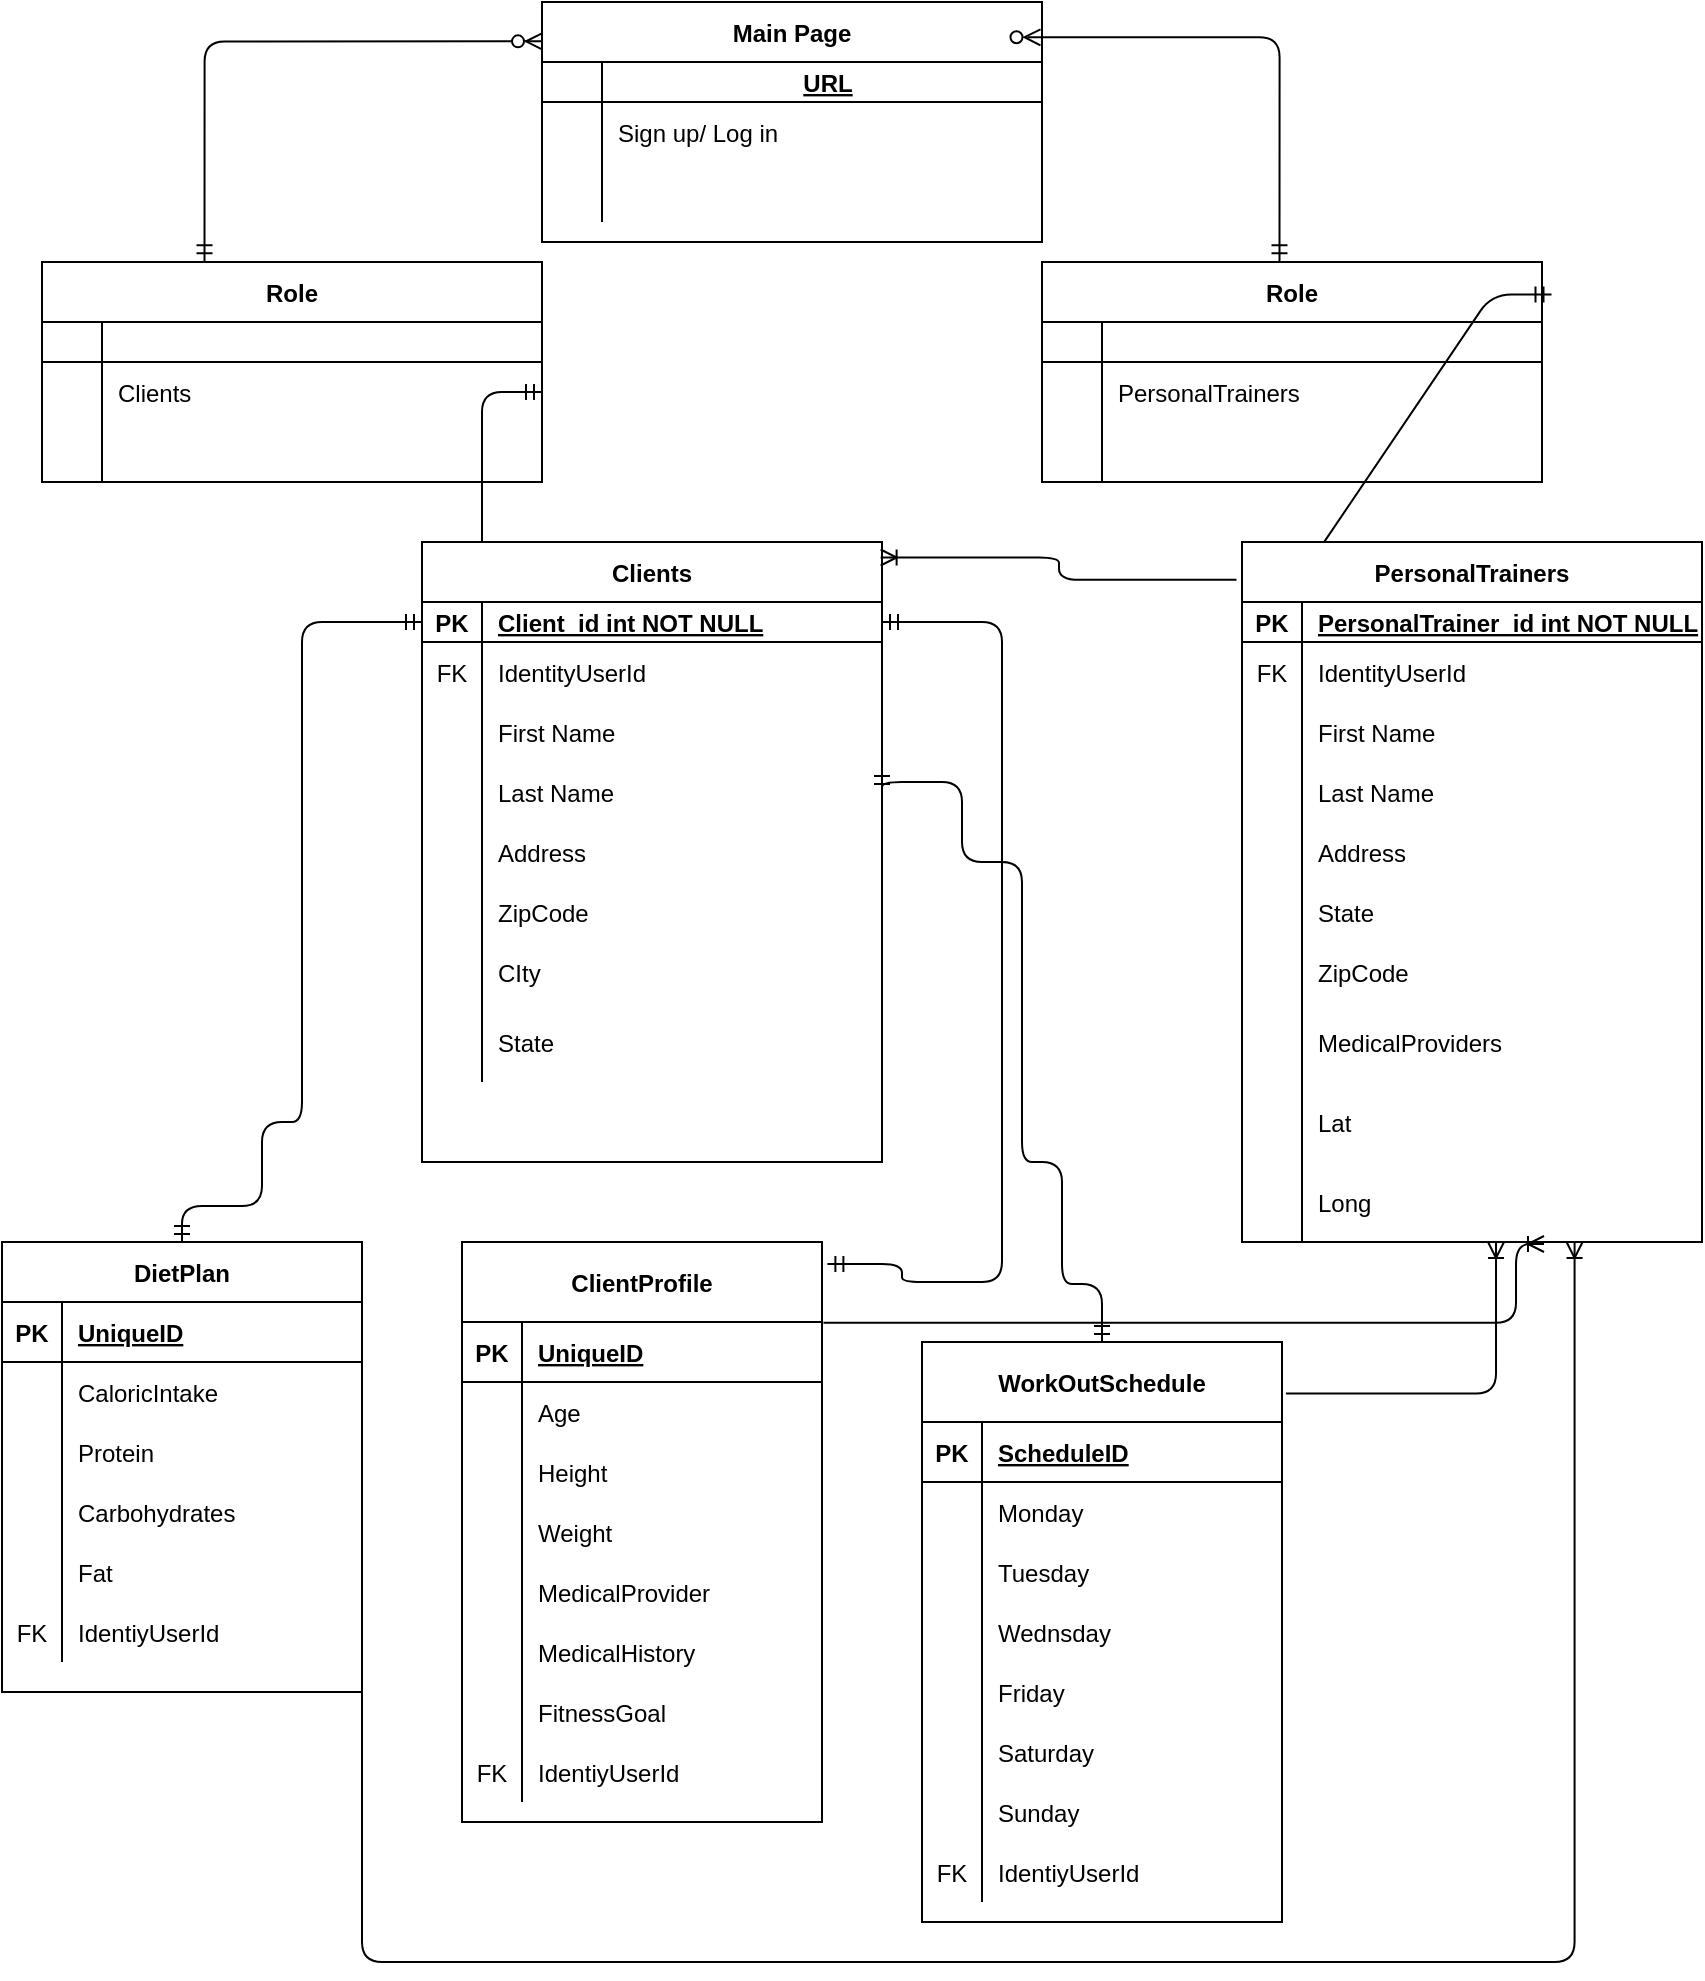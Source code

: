<mxfile version="13.7.9" type="device"><diagram id="R2lEEEUBdFMjLlhIrx00" name="Page-1"><mxGraphModel dx="768" dy="1622" grid="1" gridSize="10" guides="1" tooltips="1" connect="1" arrows="1" fold="1" page="1" pageScale="1" pageWidth="850" pageHeight="1100" math="0" shadow="0" extFonts="Permanent Marker^https://fonts.googleapis.com/css?family=Permanent+Marker"><root><mxCell id="0"/><mxCell id="1" parent="0"/><mxCell id="dUUum6lANjDdnKaQdcMv-35" value="" style="edgeStyle=orthogonalEdgeStyle;fontSize=12;html=1;endArrow=ERzeroToMany;startArrow=ERmandOne;exitX=0.325;exitY=-0.003;exitDx=0;exitDy=0;exitPerimeter=0;entryX=0;entryY=0.164;entryDx=0;entryDy=0;entryPerimeter=0;" parent="1" source="C-vyLk0tnHw3VtMMgP7b-2" target="C-vyLk0tnHw3VtMMgP7b-13" edge="1"><mxGeometry width="100" height="100" relative="1" as="geometry"><mxPoint x="160" y="-60" as="sourcePoint"/><mxPoint x="270" y="-410" as="targetPoint"/></mxGeometry></mxCell><mxCell id="dUUum6lANjDdnKaQdcMv-36" value="" style="edgeStyle=entityRelationEdgeStyle;fontSize=12;html=1;endArrow=ERzeroToMany;startArrow=ERmandOne;exitX=1;exitY=0.5;exitDx=0;exitDy=0;entryX=0;entryY=0.033;entryDx=0;entryDy=0;entryPerimeter=0;" parent="1" source="C-vyLk0tnHw3VtMMgP7b-6" target="C-vyLk0tnHw3VtMMgP7b-23" edge="1"><mxGeometry width="100" height="100" relative="1" as="geometry"><mxPoint x="325" y="190" as="sourcePoint"/><mxPoint x="425" y="90" as="targetPoint"/></mxGeometry></mxCell><mxCell id="C-vyLk0tnHw3VtMMgP7b-13" value="Main Page" style="shape=table;startSize=30;container=1;collapsible=1;childLayout=tableLayout;fixedRows=1;rowLines=0;fontStyle=1;align=center;resizeLast=1;" parent="1" vertex="1"><mxGeometry x="270" y="-640" width="250" height="120" as="geometry"/></mxCell><mxCell id="C-vyLk0tnHw3VtMMgP7b-14" value="" style="shape=partialRectangle;collapsible=0;dropTarget=0;pointerEvents=0;fillColor=none;points=[[0,0.5],[1,0.5]];portConstraint=eastwest;top=0;left=0;right=0;bottom=1;" parent="C-vyLk0tnHw3VtMMgP7b-13" vertex="1"><mxGeometry y="30" width="250" height="20" as="geometry"/></mxCell><mxCell id="C-vyLk0tnHw3VtMMgP7b-15" value="" style="shape=partialRectangle;overflow=hidden;connectable=0;fillColor=none;top=0;left=0;bottom=0;right=0;fontStyle=1;" parent="C-vyLk0tnHw3VtMMgP7b-14" vertex="1"><mxGeometry width="30" height="20" as="geometry"/></mxCell><mxCell id="C-vyLk0tnHw3VtMMgP7b-16" value="URL" style="shape=partialRectangle;overflow=hidden;connectable=0;fillColor=none;top=0;left=0;bottom=0;right=0;align=center;spacingLeft=6;fontStyle=5;" parent="C-vyLk0tnHw3VtMMgP7b-14" vertex="1"><mxGeometry x="30" width="220" height="20" as="geometry"/></mxCell><mxCell id="C-vyLk0tnHw3VtMMgP7b-17" value="" style="shape=partialRectangle;collapsible=0;dropTarget=0;pointerEvents=0;fillColor=none;points=[[0,0.5],[1,0.5]];portConstraint=eastwest;top=0;left=0;right=0;bottom=0;" parent="C-vyLk0tnHw3VtMMgP7b-13" vertex="1"><mxGeometry y="50" width="250" height="30" as="geometry"/></mxCell><mxCell id="C-vyLk0tnHw3VtMMgP7b-18" value="" style="shape=partialRectangle;overflow=hidden;connectable=0;fillColor=none;top=0;left=0;bottom=0;right=0;" parent="C-vyLk0tnHw3VtMMgP7b-17" vertex="1"><mxGeometry width="30" height="30" as="geometry"/></mxCell><mxCell id="C-vyLk0tnHw3VtMMgP7b-19" value="Sign up/ Log in" style="shape=partialRectangle;overflow=hidden;connectable=0;fillColor=none;top=0;left=0;bottom=0;right=0;align=left;spacingLeft=6;" parent="C-vyLk0tnHw3VtMMgP7b-17" vertex="1"><mxGeometry x="30" width="220" height="30" as="geometry"/></mxCell><mxCell id="C-vyLk0tnHw3VtMMgP7b-20" value="" style="shape=partialRectangle;collapsible=0;dropTarget=0;pointerEvents=0;fillColor=none;points=[[0,0.5],[1,0.5]];portConstraint=eastwest;top=0;left=0;right=0;bottom=0;" parent="C-vyLk0tnHw3VtMMgP7b-13" vertex="1"><mxGeometry y="80" width="250" height="30" as="geometry"/></mxCell><mxCell id="C-vyLk0tnHw3VtMMgP7b-21" value="" style="shape=partialRectangle;overflow=hidden;connectable=0;fillColor=none;top=0;left=0;bottom=0;right=0;" parent="C-vyLk0tnHw3VtMMgP7b-20" vertex="1"><mxGeometry width="30" height="30" as="geometry"/></mxCell><mxCell id="C-vyLk0tnHw3VtMMgP7b-22" value="" style="shape=partialRectangle;overflow=hidden;connectable=0;fillColor=none;top=0;left=0;bottom=0;right=0;align=left;spacingLeft=6;" parent="C-vyLk0tnHw3VtMMgP7b-20" vertex="1"><mxGeometry x="30" width="220" height="30" as="geometry"/></mxCell><mxCell id="PxkCsWGZESOvY6y4Vche-11" value="" style="edgeStyle=orthogonalEdgeStyle;fontSize=12;html=1;endArrow=ERzeroToMany;startArrow=ERmandOne;exitX=0.475;exitY=-0.003;exitDx=0;exitDy=0;exitPerimeter=0;entryX=0.997;entryY=0.147;entryDx=0;entryDy=0;entryPerimeter=0;" edge="1" parent="1" source="PxkCsWGZESOvY6y4Vche-1" target="C-vyLk0tnHw3VtMMgP7b-13"><mxGeometry width="100" height="100" relative="1" as="geometry"><mxPoint x="620" y="-490.01" as="sourcePoint"/><mxPoint x="778.75" y="-610.0" as="targetPoint"/></mxGeometry></mxCell><mxCell id="C-vyLk0tnHw3VtMMgP7b-2" value="Role" style="shape=table;startSize=30;container=1;collapsible=1;childLayout=tableLayout;fixedRows=1;rowLines=0;fontStyle=1;align=center;resizeLast=1;" parent="1" vertex="1"><mxGeometry x="20" y="-510" width="250" height="110" as="geometry"/></mxCell><mxCell id="C-vyLk0tnHw3VtMMgP7b-3" value="" style="shape=partialRectangle;collapsible=0;dropTarget=0;pointerEvents=0;fillColor=none;points=[[0,0.5],[1,0.5]];portConstraint=eastwest;top=0;left=0;right=0;bottom=1;" parent="C-vyLk0tnHw3VtMMgP7b-2" vertex="1"><mxGeometry y="30" width="250" height="20" as="geometry"/></mxCell><mxCell id="C-vyLk0tnHw3VtMMgP7b-4" value="" style="shape=partialRectangle;overflow=hidden;connectable=0;fillColor=none;top=0;left=0;bottom=0;right=0;fontStyle=1;" parent="C-vyLk0tnHw3VtMMgP7b-3" vertex="1"><mxGeometry width="30" height="20" as="geometry"/></mxCell><mxCell id="C-vyLk0tnHw3VtMMgP7b-5" value="" style="shape=partialRectangle;overflow=hidden;connectable=0;fillColor=none;top=0;left=0;bottom=0;right=0;align=left;spacingLeft=6;fontStyle=5;" parent="C-vyLk0tnHw3VtMMgP7b-3" vertex="1"><mxGeometry x="30" width="220" height="20" as="geometry"/></mxCell><mxCell id="C-vyLk0tnHw3VtMMgP7b-6" value="" style="shape=partialRectangle;collapsible=0;dropTarget=0;pointerEvents=0;fillColor=none;points=[[0,0.5],[1,0.5]];portConstraint=eastwest;top=0;left=0;right=0;bottom=0;" parent="C-vyLk0tnHw3VtMMgP7b-2" vertex="1"><mxGeometry y="50" width="250" height="30" as="geometry"/></mxCell><mxCell id="C-vyLk0tnHw3VtMMgP7b-7" value="" style="shape=partialRectangle;overflow=hidden;connectable=0;fillColor=none;top=0;left=0;bottom=0;right=0;" parent="C-vyLk0tnHw3VtMMgP7b-6" vertex="1"><mxGeometry width="30" height="30" as="geometry"/></mxCell><mxCell id="C-vyLk0tnHw3VtMMgP7b-8" value="Clients" style="shape=partialRectangle;overflow=hidden;connectable=0;fillColor=none;top=0;left=0;bottom=0;right=0;align=left;spacingLeft=6;" parent="C-vyLk0tnHw3VtMMgP7b-6" vertex="1"><mxGeometry x="30" width="220" height="30" as="geometry"/></mxCell><mxCell id="C-vyLk0tnHw3VtMMgP7b-9" value="" style="shape=partialRectangle;collapsible=0;dropTarget=0;pointerEvents=0;fillColor=none;points=[[0,0.5],[1,0.5]];portConstraint=eastwest;top=0;left=0;right=0;bottom=0;" parent="C-vyLk0tnHw3VtMMgP7b-2" vertex="1"><mxGeometry y="80" width="250" height="30" as="geometry"/></mxCell><mxCell id="C-vyLk0tnHw3VtMMgP7b-10" value="" style="shape=partialRectangle;overflow=hidden;connectable=0;fillColor=none;top=0;left=0;bottom=0;right=0;" parent="C-vyLk0tnHw3VtMMgP7b-9" vertex="1"><mxGeometry width="30" height="30" as="geometry"/></mxCell><mxCell id="C-vyLk0tnHw3VtMMgP7b-11" value="" style="shape=partialRectangle;overflow=hidden;connectable=0;fillColor=none;top=0;left=0;bottom=0;right=0;align=left;spacingLeft=6;" parent="C-vyLk0tnHw3VtMMgP7b-9" vertex="1"><mxGeometry x="30" width="220" height="30" as="geometry"/></mxCell><mxCell id="PxkCsWGZESOvY6y4Vche-1" value="Role" style="shape=table;startSize=30;container=1;collapsible=1;childLayout=tableLayout;fixedRows=1;rowLines=0;fontStyle=1;align=center;resizeLast=1;" vertex="1" parent="1"><mxGeometry x="520" y="-510" width="250" height="110" as="geometry"/></mxCell><mxCell id="PxkCsWGZESOvY6y4Vche-2" value="" style="shape=partialRectangle;collapsible=0;dropTarget=0;pointerEvents=0;fillColor=none;points=[[0,0.5],[1,0.5]];portConstraint=eastwest;top=0;left=0;right=0;bottom=1;" vertex="1" parent="PxkCsWGZESOvY6y4Vche-1"><mxGeometry y="30" width="250" height="20" as="geometry"/></mxCell><mxCell id="PxkCsWGZESOvY6y4Vche-3" value="" style="shape=partialRectangle;overflow=hidden;connectable=0;fillColor=none;top=0;left=0;bottom=0;right=0;fontStyle=1;" vertex="1" parent="PxkCsWGZESOvY6y4Vche-2"><mxGeometry width="30" height="20" as="geometry"/></mxCell><mxCell id="PxkCsWGZESOvY6y4Vche-4" value="" style="shape=partialRectangle;overflow=hidden;connectable=0;fillColor=none;top=0;left=0;bottom=0;right=0;align=left;spacingLeft=6;fontStyle=5;" vertex="1" parent="PxkCsWGZESOvY6y4Vche-2"><mxGeometry x="30" width="220" height="20" as="geometry"/></mxCell><mxCell id="PxkCsWGZESOvY6y4Vche-5" value="" style="shape=partialRectangle;collapsible=0;dropTarget=0;pointerEvents=0;fillColor=none;points=[[0,0.5],[1,0.5]];portConstraint=eastwest;top=0;left=0;right=0;bottom=0;" vertex="1" parent="PxkCsWGZESOvY6y4Vche-1"><mxGeometry y="50" width="250" height="30" as="geometry"/></mxCell><mxCell id="PxkCsWGZESOvY6y4Vche-6" value="" style="shape=partialRectangle;overflow=hidden;connectable=0;fillColor=none;top=0;left=0;bottom=0;right=0;" vertex="1" parent="PxkCsWGZESOvY6y4Vche-5"><mxGeometry width="30" height="30" as="geometry"/></mxCell><mxCell id="PxkCsWGZESOvY6y4Vche-7" value="PersonalTrainers" style="shape=partialRectangle;overflow=hidden;connectable=0;fillColor=none;top=0;left=0;bottom=0;right=0;align=left;spacingLeft=6;" vertex="1" parent="PxkCsWGZESOvY6y4Vche-5"><mxGeometry x="30" width="220" height="30" as="geometry"/></mxCell><mxCell id="PxkCsWGZESOvY6y4Vche-8" value="" style="shape=partialRectangle;collapsible=0;dropTarget=0;pointerEvents=0;fillColor=none;points=[[0,0.5],[1,0.5]];portConstraint=eastwest;top=0;left=0;right=0;bottom=0;" vertex="1" parent="PxkCsWGZESOvY6y4Vche-1"><mxGeometry y="80" width="250" height="30" as="geometry"/></mxCell><mxCell id="PxkCsWGZESOvY6y4Vche-9" value="" style="shape=partialRectangle;overflow=hidden;connectable=0;fillColor=none;top=0;left=0;bottom=0;right=0;" vertex="1" parent="PxkCsWGZESOvY6y4Vche-8"><mxGeometry width="30" height="30" as="geometry"/></mxCell><mxCell id="PxkCsWGZESOvY6y4Vche-10" value="" style="shape=partialRectangle;overflow=hidden;connectable=0;fillColor=none;top=0;left=0;bottom=0;right=0;align=left;spacingLeft=6;" vertex="1" parent="PxkCsWGZESOvY6y4Vche-8"><mxGeometry x="30" width="220" height="30" as="geometry"/></mxCell><mxCell id="sM22GxLN9ROU9B1vVzX4-1" value="DietPlan" style="shape=table;startSize=30;container=1;collapsible=1;childLayout=tableLayout;fixedRows=1;rowLines=0;fontStyle=1;align=center;resizeLast=1;" parent="1" vertex="1"><mxGeometry y="-20" width="180" height="225" as="geometry"/></mxCell><mxCell id="sM22GxLN9ROU9B1vVzX4-2" value="" style="shape=partialRectangle;collapsible=0;dropTarget=0;pointerEvents=0;fillColor=none;top=0;left=0;bottom=1;right=0;points=[[0,0.5],[1,0.5]];portConstraint=eastwest;" parent="sM22GxLN9ROU9B1vVzX4-1" vertex="1"><mxGeometry y="30" width="180" height="30" as="geometry"/></mxCell><mxCell id="sM22GxLN9ROU9B1vVzX4-3" value="PK" style="shape=partialRectangle;connectable=0;fillColor=none;top=0;left=0;bottom=0;right=0;fontStyle=1;overflow=hidden;" parent="sM22GxLN9ROU9B1vVzX4-2" vertex="1"><mxGeometry width="30" height="30" as="geometry"/></mxCell><mxCell id="sM22GxLN9ROU9B1vVzX4-4" value="UniqueID" style="shape=partialRectangle;connectable=0;fillColor=none;top=0;left=0;bottom=0;right=0;align=left;spacingLeft=6;fontStyle=5;overflow=hidden;" parent="sM22GxLN9ROU9B1vVzX4-2" vertex="1"><mxGeometry x="30" width="150" height="30" as="geometry"/></mxCell><mxCell id="sM22GxLN9ROU9B1vVzX4-5" value="" style="shape=partialRectangle;collapsible=0;dropTarget=0;pointerEvents=0;fillColor=none;top=0;left=0;bottom=0;right=0;points=[[0,0.5],[1,0.5]];portConstraint=eastwest;" parent="sM22GxLN9ROU9B1vVzX4-1" vertex="1"><mxGeometry y="60" width="180" height="30" as="geometry"/></mxCell><mxCell id="sM22GxLN9ROU9B1vVzX4-6" value="" style="shape=partialRectangle;connectable=0;fillColor=none;top=0;left=0;bottom=0;right=0;editable=1;overflow=hidden;" parent="sM22GxLN9ROU9B1vVzX4-5" vertex="1"><mxGeometry width="30" height="30" as="geometry"/></mxCell><mxCell id="sM22GxLN9ROU9B1vVzX4-7" value="CaloricIntake" style="shape=partialRectangle;connectable=0;fillColor=none;top=0;left=0;bottom=0;right=0;align=left;spacingLeft=6;overflow=hidden;" parent="sM22GxLN9ROU9B1vVzX4-5" vertex="1"><mxGeometry x="30" width="150" height="30" as="geometry"/></mxCell><mxCell id="sM22GxLN9ROU9B1vVzX4-8" value="" style="shape=partialRectangle;collapsible=0;dropTarget=0;pointerEvents=0;fillColor=none;top=0;left=0;bottom=0;right=0;points=[[0,0.5],[1,0.5]];portConstraint=eastwest;" parent="sM22GxLN9ROU9B1vVzX4-1" vertex="1"><mxGeometry y="90" width="180" height="30" as="geometry"/></mxCell><mxCell id="sM22GxLN9ROU9B1vVzX4-9" value="" style="shape=partialRectangle;connectable=0;fillColor=none;top=0;left=0;bottom=0;right=0;editable=1;overflow=hidden;" parent="sM22GxLN9ROU9B1vVzX4-8" vertex="1"><mxGeometry width="30" height="30" as="geometry"/></mxCell><mxCell id="sM22GxLN9ROU9B1vVzX4-10" value="Protein" style="shape=partialRectangle;connectable=0;fillColor=none;top=0;left=0;bottom=0;right=0;align=left;spacingLeft=6;overflow=hidden;" parent="sM22GxLN9ROU9B1vVzX4-8" vertex="1"><mxGeometry x="30" width="150" height="30" as="geometry"/></mxCell><mxCell id="sM22GxLN9ROU9B1vVzX4-11" value="" style="shape=partialRectangle;collapsible=0;dropTarget=0;pointerEvents=0;fillColor=none;top=0;left=0;bottom=0;right=0;points=[[0,0.5],[1,0.5]];portConstraint=eastwest;" parent="sM22GxLN9ROU9B1vVzX4-1" vertex="1"><mxGeometry y="120" width="180" height="30" as="geometry"/></mxCell><mxCell id="sM22GxLN9ROU9B1vVzX4-12" value="" style="shape=partialRectangle;connectable=0;fillColor=none;top=0;left=0;bottom=0;right=0;editable=1;overflow=hidden;" parent="sM22GxLN9ROU9B1vVzX4-11" vertex="1"><mxGeometry width="30" height="30" as="geometry"/></mxCell><mxCell id="sM22GxLN9ROU9B1vVzX4-13" value="Carbohydrates" style="shape=partialRectangle;connectable=0;fillColor=none;top=0;left=0;bottom=0;right=0;align=left;spacingLeft=6;overflow=hidden;" parent="sM22GxLN9ROU9B1vVzX4-11" vertex="1"><mxGeometry x="30" width="150" height="30" as="geometry"/></mxCell><mxCell id="sM22GxLN9ROU9B1vVzX4-14" value="" style="shape=partialRectangle;collapsible=0;dropTarget=0;pointerEvents=0;fillColor=none;top=0;left=0;bottom=0;right=0;points=[[0,0.5],[1,0.5]];portConstraint=eastwest;" parent="sM22GxLN9ROU9B1vVzX4-1" vertex="1"><mxGeometry y="150" width="180" height="30" as="geometry"/></mxCell><mxCell id="sM22GxLN9ROU9B1vVzX4-15" value="" style="shape=partialRectangle;connectable=0;fillColor=none;top=0;left=0;bottom=0;right=0;editable=1;overflow=hidden;" parent="sM22GxLN9ROU9B1vVzX4-14" vertex="1"><mxGeometry width="30" height="30" as="geometry"/></mxCell><mxCell id="sM22GxLN9ROU9B1vVzX4-16" value="Fat" style="shape=partialRectangle;connectable=0;fillColor=none;top=0;left=0;bottom=0;right=0;align=left;spacingLeft=6;overflow=hidden;" parent="sM22GxLN9ROU9B1vVzX4-14" vertex="1"><mxGeometry x="30" width="150" height="30" as="geometry"/></mxCell><mxCell id="sM22GxLN9ROU9B1vVzX4-17" value="" style="shape=partialRectangle;collapsible=0;dropTarget=0;pointerEvents=0;fillColor=none;top=0;left=0;bottom=0;right=0;points=[[0,0.5],[1,0.5]];portConstraint=eastwest;" parent="sM22GxLN9ROU9B1vVzX4-1" vertex="1"><mxGeometry y="180" width="180" height="30" as="geometry"/></mxCell><mxCell id="sM22GxLN9ROU9B1vVzX4-18" value="FK" style="shape=partialRectangle;connectable=0;fillColor=none;top=0;left=0;bottom=0;right=0;editable=1;overflow=hidden;" parent="sM22GxLN9ROU9B1vVzX4-17" vertex="1"><mxGeometry width="30" height="30" as="geometry"/></mxCell><mxCell id="sM22GxLN9ROU9B1vVzX4-19" value="IdentiyUserId" style="shape=partialRectangle;connectable=0;fillColor=none;top=0;left=0;bottom=0;right=0;align=left;spacingLeft=6;overflow=hidden;" parent="sM22GxLN9ROU9B1vVzX4-17" vertex="1"><mxGeometry x="30" width="150" height="30" as="geometry"/></mxCell><mxCell id="MK4iTB5ril6dGQUbLfYC-38" value="ClientProfile" style="shape=table;startSize=40;container=1;collapsible=1;childLayout=tableLayout;fixedRows=1;rowLines=0;fontStyle=1;align=center;resizeLast=1;" parent="1" vertex="1"><mxGeometry x="230" y="-20" width="180" height="290" as="geometry"/></mxCell><mxCell id="MK4iTB5ril6dGQUbLfYC-39" value="" style="shape=partialRectangle;collapsible=0;dropTarget=0;pointerEvents=0;fillColor=none;top=0;left=0;bottom=1;right=0;points=[[0,0.5],[1,0.5]];portConstraint=eastwest;" parent="MK4iTB5ril6dGQUbLfYC-38" vertex="1"><mxGeometry y="40" width="180" height="30" as="geometry"/></mxCell><mxCell id="MK4iTB5ril6dGQUbLfYC-40" value="PK" style="shape=partialRectangle;connectable=0;fillColor=none;top=0;left=0;bottom=0;right=0;fontStyle=1;overflow=hidden;" parent="MK4iTB5ril6dGQUbLfYC-39" vertex="1"><mxGeometry width="30" height="30" as="geometry"/></mxCell><mxCell id="MK4iTB5ril6dGQUbLfYC-41" value="UniqueID" style="shape=partialRectangle;connectable=0;fillColor=none;top=0;left=0;bottom=0;right=0;align=left;spacingLeft=6;fontStyle=5;overflow=hidden;" parent="MK4iTB5ril6dGQUbLfYC-39" vertex="1"><mxGeometry x="30" width="150" height="30" as="geometry"/></mxCell><mxCell id="MK4iTB5ril6dGQUbLfYC-45" value="" style="shape=partialRectangle;collapsible=0;dropTarget=0;pointerEvents=0;fillColor=none;top=0;left=0;bottom=0;right=0;points=[[0,0.5],[1,0.5]];portConstraint=eastwest;" parent="MK4iTB5ril6dGQUbLfYC-38" vertex="1"><mxGeometry y="70" width="180" height="30" as="geometry"/></mxCell><mxCell id="MK4iTB5ril6dGQUbLfYC-46" value="" style="shape=partialRectangle;connectable=0;fillColor=none;top=0;left=0;bottom=0;right=0;editable=1;overflow=hidden;" parent="MK4iTB5ril6dGQUbLfYC-45" vertex="1"><mxGeometry width="30" height="30" as="geometry"/></mxCell><mxCell id="MK4iTB5ril6dGQUbLfYC-47" value="Age" style="shape=partialRectangle;connectable=0;fillColor=none;top=0;left=0;bottom=0;right=0;align=left;spacingLeft=6;overflow=hidden;" parent="MK4iTB5ril6dGQUbLfYC-45" vertex="1"><mxGeometry x="30" width="150" height="30" as="geometry"/></mxCell><mxCell id="MK4iTB5ril6dGQUbLfYC-48" value="" style="shape=partialRectangle;collapsible=0;dropTarget=0;pointerEvents=0;fillColor=none;top=0;left=0;bottom=0;right=0;points=[[0,0.5],[1,0.5]];portConstraint=eastwest;" parent="MK4iTB5ril6dGQUbLfYC-38" vertex="1"><mxGeometry y="100" width="180" height="30" as="geometry"/></mxCell><mxCell id="MK4iTB5ril6dGQUbLfYC-49" value="" style="shape=partialRectangle;connectable=0;fillColor=none;top=0;left=0;bottom=0;right=0;editable=1;overflow=hidden;" parent="MK4iTB5ril6dGQUbLfYC-48" vertex="1"><mxGeometry width="30" height="30" as="geometry"/></mxCell><mxCell id="MK4iTB5ril6dGQUbLfYC-50" value="Height" style="shape=partialRectangle;connectable=0;fillColor=none;top=0;left=0;bottom=0;right=0;align=left;spacingLeft=6;overflow=hidden;" parent="MK4iTB5ril6dGQUbLfYC-48" vertex="1"><mxGeometry x="30" width="150" height="30" as="geometry"/></mxCell><mxCell id="MK4iTB5ril6dGQUbLfYC-51" value="" style="shape=partialRectangle;collapsible=0;dropTarget=0;pointerEvents=0;fillColor=none;top=0;left=0;bottom=0;right=0;points=[[0,0.5],[1,0.5]];portConstraint=eastwest;" parent="MK4iTB5ril6dGQUbLfYC-38" vertex="1"><mxGeometry y="130" width="180" height="30" as="geometry"/></mxCell><mxCell id="MK4iTB5ril6dGQUbLfYC-52" value="" style="shape=partialRectangle;connectable=0;fillColor=none;top=0;left=0;bottom=0;right=0;editable=1;overflow=hidden;" parent="MK4iTB5ril6dGQUbLfYC-51" vertex="1"><mxGeometry width="30" height="30" as="geometry"/></mxCell><mxCell id="MK4iTB5ril6dGQUbLfYC-53" value="Weight" style="shape=partialRectangle;connectable=0;fillColor=none;top=0;left=0;bottom=0;right=0;align=left;spacingLeft=6;overflow=hidden;" parent="MK4iTB5ril6dGQUbLfYC-51" vertex="1"><mxGeometry x="30" width="150" height="30" as="geometry"/></mxCell><mxCell id="MK4iTB5ril6dGQUbLfYC-54" value="" style="shape=partialRectangle;collapsible=0;dropTarget=0;pointerEvents=0;fillColor=none;top=0;left=0;bottom=0;right=0;points=[[0,0.5],[1,0.5]];portConstraint=eastwest;" parent="MK4iTB5ril6dGQUbLfYC-38" vertex="1"><mxGeometry y="160" width="180" height="30" as="geometry"/></mxCell><mxCell id="MK4iTB5ril6dGQUbLfYC-55" value="" style="shape=partialRectangle;connectable=0;fillColor=none;top=0;left=0;bottom=0;right=0;editable=1;overflow=hidden;" parent="MK4iTB5ril6dGQUbLfYC-54" vertex="1"><mxGeometry width="30" height="30" as="geometry"/></mxCell><mxCell id="MK4iTB5ril6dGQUbLfYC-56" value="MedicalProvider" style="shape=partialRectangle;connectable=0;fillColor=none;top=0;left=0;bottom=0;right=0;align=left;spacingLeft=6;overflow=hidden;" parent="MK4iTB5ril6dGQUbLfYC-54" vertex="1"><mxGeometry x="30" width="150" height="30" as="geometry"/></mxCell><mxCell id="MK4iTB5ril6dGQUbLfYC-42" value="" style="shape=partialRectangle;collapsible=0;dropTarget=0;pointerEvents=0;fillColor=none;top=0;left=0;bottom=0;right=0;points=[[0,0.5],[1,0.5]];portConstraint=eastwest;" parent="MK4iTB5ril6dGQUbLfYC-38" vertex="1"><mxGeometry y="190" width="180" height="30" as="geometry"/></mxCell><mxCell id="MK4iTB5ril6dGQUbLfYC-43" value="" style="shape=partialRectangle;connectable=0;fillColor=none;top=0;left=0;bottom=0;right=0;editable=1;overflow=hidden;" parent="MK4iTB5ril6dGQUbLfYC-42" vertex="1"><mxGeometry width="30" height="30" as="geometry"/></mxCell><mxCell id="MK4iTB5ril6dGQUbLfYC-44" value="MedicalHistory" style="shape=partialRectangle;connectable=0;fillColor=none;top=0;left=0;bottom=0;right=0;align=left;spacingLeft=6;overflow=hidden;" parent="MK4iTB5ril6dGQUbLfYC-42" vertex="1"><mxGeometry x="30" width="150" height="30" as="geometry"/></mxCell><mxCell id="PxkCsWGZESOvY6y4Vche-15" value="" style="shape=partialRectangle;collapsible=0;dropTarget=0;pointerEvents=0;fillColor=none;top=0;left=0;bottom=0;right=0;points=[[0,0.5],[1,0.5]];portConstraint=eastwest;" vertex="1" parent="MK4iTB5ril6dGQUbLfYC-38"><mxGeometry y="220" width="180" height="30" as="geometry"/></mxCell><mxCell id="PxkCsWGZESOvY6y4Vche-16" value="" style="shape=partialRectangle;connectable=0;fillColor=none;top=0;left=0;bottom=0;right=0;editable=1;overflow=hidden;" vertex="1" parent="PxkCsWGZESOvY6y4Vche-15"><mxGeometry width="30" height="30" as="geometry"/></mxCell><mxCell id="PxkCsWGZESOvY6y4Vche-17" value="FitnessGoal" style="shape=partialRectangle;connectable=0;fillColor=none;top=0;left=0;bottom=0;right=0;align=left;spacingLeft=6;overflow=hidden;" vertex="1" parent="PxkCsWGZESOvY6y4Vche-15"><mxGeometry x="30" width="150" height="30" as="geometry"/></mxCell><mxCell id="PxkCsWGZESOvY6y4Vche-18" value="" style="shape=partialRectangle;collapsible=0;dropTarget=0;pointerEvents=0;fillColor=none;top=0;left=0;bottom=0;right=0;points=[[0,0.5],[1,0.5]];portConstraint=eastwest;" vertex="1" parent="MK4iTB5ril6dGQUbLfYC-38"><mxGeometry y="250" width="180" height="30" as="geometry"/></mxCell><mxCell id="PxkCsWGZESOvY6y4Vche-19" value="FK" style="shape=partialRectangle;connectable=0;fillColor=none;top=0;left=0;bottom=0;right=0;editable=1;overflow=hidden;" vertex="1" parent="PxkCsWGZESOvY6y4Vche-18"><mxGeometry width="30" height="30" as="geometry"/></mxCell><mxCell id="PxkCsWGZESOvY6y4Vche-20" value="IdentiyUserId" style="shape=partialRectangle;connectable=0;fillColor=none;top=0;left=0;bottom=0;right=0;align=left;spacingLeft=6;overflow=hidden;" vertex="1" parent="PxkCsWGZESOvY6y4Vche-18"><mxGeometry x="30" width="150" height="30" as="geometry"/></mxCell><mxCell id="PxkCsWGZESOvY6y4Vche-81" value="" style="edgeStyle=entityRelationEdgeStyle;fontSize=12;html=1;endArrow=ERzeroToMany;startArrow=ERmandOne;exitX=1.019;exitY=0.148;exitDx=0;exitDy=0;exitPerimeter=0;entryX=0.006;entryY=0.041;entryDx=0;entryDy=0;entryPerimeter=0;" edge="1" parent="1" source="PxkCsWGZESOvY6y4Vche-1" target="PxkCsWGZESOvY6y4Vche-47"><mxGeometry width="100" height="100" relative="1" as="geometry"><mxPoint x="460" y="-470" as="sourcePoint"/><mxPoint x="400" y="-404.77" as="targetPoint"/></mxGeometry></mxCell><mxCell id="C-vyLk0tnHw3VtMMgP7b-23" value="Clients" style="shape=table;startSize=30;container=1;collapsible=1;childLayout=tableLayout;fixedRows=1;rowLines=0;fontStyle=1;align=center;resizeLast=1;" parent="1" vertex="1"><mxGeometry x="210" y="-370" width="230" height="310" as="geometry"/></mxCell><mxCell id="C-vyLk0tnHw3VtMMgP7b-24" value="" style="shape=partialRectangle;collapsible=0;dropTarget=0;pointerEvents=0;fillColor=none;points=[[0,0.5],[1,0.5]];portConstraint=eastwest;top=0;left=0;right=0;bottom=1;" parent="C-vyLk0tnHw3VtMMgP7b-23" vertex="1"><mxGeometry y="30" width="230" height="20" as="geometry"/></mxCell><mxCell id="C-vyLk0tnHw3VtMMgP7b-25" value="PK" style="shape=partialRectangle;overflow=hidden;connectable=0;fillColor=none;top=0;left=0;bottom=0;right=0;fontStyle=1;" parent="C-vyLk0tnHw3VtMMgP7b-24" vertex="1"><mxGeometry width="30" height="20" as="geometry"/></mxCell><mxCell id="C-vyLk0tnHw3VtMMgP7b-26" value="Client_id int NOT NULL " style="shape=partialRectangle;overflow=hidden;connectable=0;fillColor=none;top=0;left=0;bottom=0;right=0;align=left;spacingLeft=6;fontStyle=5;" parent="C-vyLk0tnHw3VtMMgP7b-24" vertex="1"><mxGeometry x="30" width="200" height="20" as="geometry"/></mxCell><mxCell id="PxkCsWGZESOvY6y4Vche-12" value="" style="shape=partialRectangle;collapsible=0;dropTarget=0;pointerEvents=0;fillColor=none;points=[[0,0.5],[1,0.5]];portConstraint=eastwest;top=0;left=0;right=0;bottom=0;" vertex="1" parent="C-vyLk0tnHw3VtMMgP7b-23"><mxGeometry y="50" width="230" height="30" as="geometry"/></mxCell><mxCell id="PxkCsWGZESOvY6y4Vche-13" value="FK" style="shape=partialRectangle;overflow=hidden;connectable=0;fillColor=none;top=0;left=0;bottom=0;right=0;" vertex="1" parent="PxkCsWGZESOvY6y4Vche-12"><mxGeometry width="30" height="30" as="geometry"/></mxCell><mxCell id="PxkCsWGZESOvY6y4Vche-14" value="IdentityUserId" style="shape=partialRectangle;overflow=hidden;connectable=0;fillColor=none;top=0;left=0;bottom=0;right=0;align=left;spacingLeft=6;" vertex="1" parent="PxkCsWGZESOvY6y4Vche-12"><mxGeometry x="30" width="200" height="30" as="geometry"/></mxCell><mxCell id="dUUum6lANjDdnKaQdcMv-14" value="" style="shape=partialRectangle;collapsible=0;dropTarget=0;pointerEvents=0;fillColor=none;points=[[0,0.5],[1,0.5]];portConstraint=eastwest;top=0;left=0;right=0;bottom=0;" parent="C-vyLk0tnHw3VtMMgP7b-23" vertex="1"><mxGeometry y="80" width="230" height="30" as="geometry"/></mxCell><mxCell id="dUUum6lANjDdnKaQdcMv-15" value="" style="shape=partialRectangle;overflow=hidden;connectable=0;fillColor=none;top=0;left=0;bottom=0;right=0;" parent="dUUum6lANjDdnKaQdcMv-14" vertex="1"><mxGeometry width="30" height="30" as="geometry"/></mxCell><mxCell id="dUUum6lANjDdnKaQdcMv-16" value="First Name" style="shape=partialRectangle;overflow=hidden;connectable=0;fillColor=none;top=0;left=0;bottom=0;right=0;align=left;spacingLeft=6;" parent="dUUum6lANjDdnKaQdcMv-14" vertex="1"><mxGeometry x="30" width="200" height="30" as="geometry"/></mxCell><mxCell id="dUUum6lANjDdnKaQdcMv-17" value="" style="shape=partialRectangle;collapsible=0;dropTarget=0;pointerEvents=0;fillColor=none;points=[[0,0.5],[1,0.5]];portConstraint=eastwest;top=0;left=0;right=0;bottom=0;" parent="C-vyLk0tnHw3VtMMgP7b-23" vertex="1"><mxGeometry y="110" width="230" height="30" as="geometry"/></mxCell><mxCell id="dUUum6lANjDdnKaQdcMv-18" value="" style="shape=partialRectangle;overflow=hidden;connectable=0;fillColor=none;top=0;left=0;bottom=0;right=0;" parent="dUUum6lANjDdnKaQdcMv-17" vertex="1"><mxGeometry width="30" height="30" as="geometry"/></mxCell><mxCell id="dUUum6lANjDdnKaQdcMv-19" value="Last Name" style="shape=partialRectangle;overflow=hidden;connectable=0;fillColor=none;top=0;left=0;bottom=0;right=0;align=left;spacingLeft=6;" parent="dUUum6lANjDdnKaQdcMv-17" vertex="1"><mxGeometry x="30" width="200" height="30" as="geometry"/></mxCell><mxCell id="dUUum6lANjDdnKaQdcMv-20" value="" style="shape=partialRectangle;collapsible=0;dropTarget=0;pointerEvents=0;fillColor=none;points=[[0,0.5],[1,0.5]];portConstraint=eastwest;top=0;left=0;right=0;bottom=0;" parent="C-vyLk0tnHw3VtMMgP7b-23" vertex="1"><mxGeometry y="140" width="230" height="30" as="geometry"/></mxCell><mxCell id="dUUum6lANjDdnKaQdcMv-21" value="" style="shape=partialRectangle;overflow=hidden;connectable=0;fillColor=none;top=0;left=0;bottom=0;right=0;" parent="dUUum6lANjDdnKaQdcMv-20" vertex="1"><mxGeometry width="30" height="30" as="geometry"/></mxCell><mxCell id="dUUum6lANjDdnKaQdcMv-22" value="Address" style="shape=partialRectangle;overflow=hidden;connectable=0;fillColor=none;top=0;left=0;bottom=0;right=0;align=left;spacingLeft=6;" parent="dUUum6lANjDdnKaQdcMv-20" vertex="1"><mxGeometry x="30" width="200" height="30" as="geometry"/></mxCell><mxCell id="dUUum6lANjDdnKaQdcMv-23" value="" style="shape=partialRectangle;collapsible=0;dropTarget=0;pointerEvents=0;fillColor=none;points=[[0,0.5],[1,0.5]];portConstraint=eastwest;top=0;left=0;right=0;bottom=0;" parent="C-vyLk0tnHw3VtMMgP7b-23" vertex="1"><mxGeometry y="170" width="230" height="30" as="geometry"/></mxCell><mxCell id="dUUum6lANjDdnKaQdcMv-24" value="" style="shape=partialRectangle;overflow=hidden;connectable=0;fillColor=none;top=0;left=0;bottom=0;right=0;" parent="dUUum6lANjDdnKaQdcMv-23" vertex="1"><mxGeometry width="30" height="30" as="geometry"/></mxCell><mxCell id="dUUum6lANjDdnKaQdcMv-25" value="ZipCode" style="shape=partialRectangle;overflow=hidden;connectable=0;fillColor=none;top=0;left=0;bottom=0;right=0;align=left;spacingLeft=6;" parent="dUUum6lANjDdnKaQdcMv-23" vertex="1"><mxGeometry x="30" width="200" height="30" as="geometry"/></mxCell><mxCell id="dUUum6lANjDdnKaQdcMv-26" value="" style="shape=partialRectangle;collapsible=0;dropTarget=0;pointerEvents=0;fillColor=none;points=[[0,0.5],[1,0.5]];portConstraint=eastwest;top=0;left=0;right=0;bottom=0;" parent="C-vyLk0tnHw3VtMMgP7b-23" vertex="1"><mxGeometry y="200" width="230" height="30" as="geometry"/></mxCell><mxCell id="dUUum6lANjDdnKaQdcMv-27" value="" style="shape=partialRectangle;overflow=hidden;connectable=0;fillColor=none;top=0;left=0;bottom=0;right=0;" parent="dUUum6lANjDdnKaQdcMv-26" vertex="1"><mxGeometry width="30" height="30" as="geometry"/></mxCell><mxCell id="dUUum6lANjDdnKaQdcMv-28" value="CIty" style="shape=partialRectangle;overflow=hidden;connectable=0;fillColor=none;top=0;left=0;bottom=0;right=0;align=left;spacingLeft=6;" parent="dUUum6lANjDdnKaQdcMv-26" vertex="1"><mxGeometry x="30" width="200" height="30" as="geometry"/></mxCell><mxCell id="dUUum6lANjDdnKaQdcMv-29" value="" style="shape=partialRectangle;collapsible=0;dropTarget=0;pointerEvents=0;fillColor=none;points=[[0,0.5],[1,0.5]];portConstraint=eastwest;top=0;left=0;right=0;bottom=0;" parent="C-vyLk0tnHw3VtMMgP7b-23" vertex="1"><mxGeometry y="230" width="230" height="40" as="geometry"/></mxCell><mxCell id="dUUum6lANjDdnKaQdcMv-30" value="" style="shape=partialRectangle;overflow=hidden;connectable=0;fillColor=none;top=0;left=0;bottom=0;right=0;" parent="dUUum6lANjDdnKaQdcMv-29" vertex="1"><mxGeometry width="30" height="40" as="geometry"/></mxCell><mxCell id="dUUum6lANjDdnKaQdcMv-31" value="State" style="shape=partialRectangle;overflow=hidden;connectable=0;fillColor=none;top=0;left=0;bottom=0;right=0;align=left;spacingLeft=6;" parent="dUUum6lANjDdnKaQdcMv-29" vertex="1"><mxGeometry x="30" width="200" height="40" as="geometry"/></mxCell><mxCell id="PxkCsWGZESOvY6y4Vche-82" value="" style="edgeStyle=orthogonalEdgeStyle;fontSize=12;html=1;endArrow=ERmandOne;startArrow=ERmandOne;entryX=1;entryY=0.5;entryDx=0;entryDy=0;exitX=1.015;exitY=0.038;exitDx=0;exitDy=0;exitPerimeter=0;" edge="1" parent="1" source="MK4iTB5ril6dGQUbLfYC-38" target="C-vyLk0tnHw3VtMMgP7b-24"><mxGeometry width="100" height="100" relative="1" as="geometry"><mxPoint x="460" y="-20" as="sourcePoint"/><mxPoint x="490" y="-350" as="targetPoint"/><Array as="points"><mxPoint x="450" y="-9"/><mxPoint x="450"/><mxPoint x="500"/><mxPoint x="500" y="-330"/></Array></mxGeometry></mxCell><mxCell id="PxkCsWGZESOvY6y4Vche-83" value="" style="edgeStyle=orthogonalEdgeStyle;fontSize=12;html=1;endArrow=ERmandOne;startArrow=ERmandOne;entryX=0;entryY=0.5;entryDx=0;entryDy=0;exitX=0.5;exitY=0;exitDx=0;exitDy=0;" edge="1" parent="1" source="sM22GxLN9ROU9B1vVzX4-1" target="C-vyLk0tnHw3VtMMgP7b-24"><mxGeometry width="100" height="100" relative="1" as="geometry"><mxPoint x="10.0" y="-37.89" as="sourcePoint"/><mxPoint x="37.3" y="-380.0" as="targetPoint"/><Array as="points"><mxPoint x="90" y="-38"/><mxPoint x="130" y="-38"/><mxPoint x="130" y="-80"/><mxPoint x="150" y="-80"/><mxPoint x="150" y="-330"/></Array></mxGeometry></mxCell><mxCell id="PxkCsWGZESOvY6y4Vche-22" value="WorkOutSchedule" style="shape=table;startSize=40;container=1;collapsible=1;childLayout=tableLayout;fixedRows=1;rowLines=0;fontStyle=1;align=center;resizeLast=1;" vertex="1" parent="1"><mxGeometry x="460" y="30" width="180" height="290" as="geometry"/></mxCell><mxCell id="PxkCsWGZESOvY6y4Vche-23" value="" style="shape=partialRectangle;collapsible=0;dropTarget=0;pointerEvents=0;fillColor=none;top=0;left=0;bottom=1;right=0;points=[[0,0.5],[1,0.5]];portConstraint=eastwest;" vertex="1" parent="PxkCsWGZESOvY6y4Vche-22"><mxGeometry y="40" width="180" height="30" as="geometry"/></mxCell><mxCell id="PxkCsWGZESOvY6y4Vche-24" value="PK" style="shape=partialRectangle;connectable=0;fillColor=none;top=0;left=0;bottom=0;right=0;fontStyle=1;overflow=hidden;" vertex="1" parent="PxkCsWGZESOvY6y4Vche-23"><mxGeometry width="30" height="30" as="geometry"/></mxCell><mxCell id="PxkCsWGZESOvY6y4Vche-25" value="ScheduleID" style="shape=partialRectangle;connectable=0;fillColor=none;top=0;left=0;bottom=0;right=0;align=left;spacingLeft=6;fontStyle=5;overflow=hidden;" vertex="1" parent="PxkCsWGZESOvY6y4Vche-23"><mxGeometry x="30" width="150" height="30" as="geometry"/></mxCell><mxCell id="PxkCsWGZESOvY6y4Vche-26" value="" style="shape=partialRectangle;collapsible=0;dropTarget=0;pointerEvents=0;fillColor=none;top=0;left=0;bottom=0;right=0;points=[[0,0.5],[1,0.5]];portConstraint=eastwest;" vertex="1" parent="PxkCsWGZESOvY6y4Vche-22"><mxGeometry y="70" width="180" height="30" as="geometry"/></mxCell><mxCell id="PxkCsWGZESOvY6y4Vche-27" value="" style="shape=partialRectangle;connectable=0;fillColor=none;top=0;left=0;bottom=0;right=0;editable=1;overflow=hidden;" vertex="1" parent="PxkCsWGZESOvY6y4Vche-26"><mxGeometry width="30" height="30" as="geometry"/></mxCell><mxCell id="PxkCsWGZESOvY6y4Vche-28" value="Monday" style="shape=partialRectangle;connectable=0;fillColor=none;top=0;left=0;bottom=0;right=0;align=left;spacingLeft=6;overflow=hidden;" vertex="1" parent="PxkCsWGZESOvY6y4Vche-26"><mxGeometry x="30" width="150" height="30" as="geometry"/></mxCell><mxCell id="PxkCsWGZESOvY6y4Vche-29" value="" style="shape=partialRectangle;collapsible=0;dropTarget=0;pointerEvents=0;fillColor=none;top=0;left=0;bottom=0;right=0;points=[[0,0.5],[1,0.5]];portConstraint=eastwest;" vertex="1" parent="PxkCsWGZESOvY6y4Vche-22"><mxGeometry y="100" width="180" height="30" as="geometry"/></mxCell><mxCell id="PxkCsWGZESOvY6y4Vche-30" value="" style="shape=partialRectangle;connectable=0;fillColor=none;top=0;left=0;bottom=0;right=0;editable=1;overflow=hidden;" vertex="1" parent="PxkCsWGZESOvY6y4Vche-29"><mxGeometry width="30" height="30" as="geometry"/></mxCell><mxCell id="PxkCsWGZESOvY6y4Vche-31" value="Tuesday" style="shape=partialRectangle;connectable=0;fillColor=none;top=0;left=0;bottom=0;right=0;align=left;spacingLeft=6;overflow=hidden;" vertex="1" parent="PxkCsWGZESOvY6y4Vche-29"><mxGeometry x="30" width="150" height="30" as="geometry"/></mxCell><mxCell id="PxkCsWGZESOvY6y4Vche-32" value="" style="shape=partialRectangle;collapsible=0;dropTarget=0;pointerEvents=0;fillColor=none;top=0;left=0;bottom=0;right=0;points=[[0,0.5],[1,0.5]];portConstraint=eastwest;" vertex="1" parent="PxkCsWGZESOvY6y4Vche-22"><mxGeometry y="130" width="180" height="30" as="geometry"/></mxCell><mxCell id="PxkCsWGZESOvY6y4Vche-33" value="" style="shape=partialRectangle;connectable=0;fillColor=none;top=0;left=0;bottom=0;right=0;editable=1;overflow=hidden;" vertex="1" parent="PxkCsWGZESOvY6y4Vche-32"><mxGeometry width="30" height="30" as="geometry"/></mxCell><mxCell id="PxkCsWGZESOvY6y4Vche-34" value="Wednsday" style="shape=partialRectangle;connectable=0;fillColor=none;top=0;left=0;bottom=0;right=0;align=left;spacingLeft=6;overflow=hidden;" vertex="1" parent="PxkCsWGZESOvY6y4Vche-32"><mxGeometry x="30" width="150" height="30" as="geometry"/></mxCell><mxCell id="PxkCsWGZESOvY6y4Vche-35" value="" style="shape=partialRectangle;collapsible=0;dropTarget=0;pointerEvents=0;fillColor=none;top=0;left=0;bottom=0;right=0;points=[[0,0.5],[1,0.5]];portConstraint=eastwest;" vertex="1" parent="PxkCsWGZESOvY6y4Vche-22"><mxGeometry y="160" width="180" height="30" as="geometry"/></mxCell><mxCell id="PxkCsWGZESOvY6y4Vche-36" value="" style="shape=partialRectangle;connectable=0;fillColor=none;top=0;left=0;bottom=0;right=0;editable=1;overflow=hidden;" vertex="1" parent="PxkCsWGZESOvY6y4Vche-35"><mxGeometry width="30" height="30" as="geometry"/></mxCell><mxCell id="PxkCsWGZESOvY6y4Vche-37" value="Friday" style="shape=partialRectangle;connectable=0;fillColor=none;top=0;left=0;bottom=0;right=0;align=left;spacingLeft=6;overflow=hidden;" vertex="1" parent="PxkCsWGZESOvY6y4Vche-35"><mxGeometry x="30" width="150" height="30" as="geometry"/></mxCell><mxCell id="PxkCsWGZESOvY6y4Vche-38" value="" style="shape=partialRectangle;collapsible=0;dropTarget=0;pointerEvents=0;fillColor=none;top=0;left=0;bottom=0;right=0;points=[[0,0.5],[1,0.5]];portConstraint=eastwest;" vertex="1" parent="PxkCsWGZESOvY6y4Vche-22"><mxGeometry y="190" width="180" height="30" as="geometry"/></mxCell><mxCell id="PxkCsWGZESOvY6y4Vche-39" value="" style="shape=partialRectangle;connectable=0;fillColor=none;top=0;left=0;bottom=0;right=0;editable=1;overflow=hidden;" vertex="1" parent="PxkCsWGZESOvY6y4Vche-38"><mxGeometry width="30" height="30" as="geometry"/></mxCell><mxCell id="PxkCsWGZESOvY6y4Vche-40" value="Saturday" style="shape=partialRectangle;connectable=0;fillColor=none;top=0;left=0;bottom=0;right=0;align=left;spacingLeft=6;overflow=hidden;" vertex="1" parent="PxkCsWGZESOvY6y4Vche-38"><mxGeometry x="30" width="150" height="30" as="geometry"/></mxCell><mxCell id="PxkCsWGZESOvY6y4Vche-41" value="" style="shape=partialRectangle;collapsible=0;dropTarget=0;pointerEvents=0;fillColor=none;top=0;left=0;bottom=0;right=0;points=[[0,0.5],[1,0.5]];portConstraint=eastwest;" vertex="1" parent="PxkCsWGZESOvY6y4Vche-22"><mxGeometry y="220" width="180" height="30" as="geometry"/></mxCell><mxCell id="PxkCsWGZESOvY6y4Vche-42" value="" style="shape=partialRectangle;connectable=0;fillColor=none;top=0;left=0;bottom=0;right=0;editable=1;overflow=hidden;" vertex="1" parent="PxkCsWGZESOvY6y4Vche-41"><mxGeometry width="30" height="30" as="geometry"/></mxCell><mxCell id="PxkCsWGZESOvY6y4Vche-43" value="Sunday" style="shape=partialRectangle;connectable=0;fillColor=none;top=0;left=0;bottom=0;right=0;align=left;spacingLeft=6;overflow=hidden;" vertex="1" parent="PxkCsWGZESOvY6y4Vche-41"><mxGeometry x="30" width="150" height="30" as="geometry"/></mxCell><mxCell id="PxkCsWGZESOvY6y4Vche-44" value="" style="shape=partialRectangle;collapsible=0;dropTarget=0;pointerEvents=0;fillColor=none;top=0;left=0;bottom=0;right=0;points=[[0,0.5],[1,0.5]];portConstraint=eastwest;" vertex="1" parent="PxkCsWGZESOvY6y4Vche-22"><mxGeometry y="250" width="180" height="30" as="geometry"/></mxCell><mxCell id="PxkCsWGZESOvY6y4Vche-45" value="FK" style="shape=partialRectangle;connectable=0;fillColor=none;top=0;left=0;bottom=0;right=0;editable=1;overflow=hidden;" vertex="1" parent="PxkCsWGZESOvY6y4Vche-44"><mxGeometry width="30" height="30" as="geometry"/></mxCell><mxCell id="PxkCsWGZESOvY6y4Vche-46" value="IdentiyUserId" style="shape=partialRectangle;connectable=0;fillColor=none;top=0;left=0;bottom=0;right=0;align=left;spacingLeft=6;overflow=hidden;" vertex="1" parent="PxkCsWGZESOvY6y4Vche-44"><mxGeometry x="30" width="150" height="30" as="geometry"/></mxCell><mxCell id="PxkCsWGZESOvY6y4Vche-84" value="" style="edgeStyle=orthogonalEdgeStyle;fontSize=12;html=1;endArrow=ERmandOne;startArrow=ERmandOne;exitX=0.5;exitY=0;exitDx=0;exitDy=0;entryX=1;entryY=0.5;entryDx=0;entryDy=0;" edge="1" parent="1" source="PxkCsWGZESOvY6y4Vche-22" target="dUUum6lANjDdnKaQdcMv-17"><mxGeometry width="100" height="100" relative="1" as="geometry"><mxPoint x="422.7" y="1.02" as="sourcePoint"/><mxPoint x="460" y="-270" as="targetPoint"/><Array as="points"><mxPoint x="550" y="1"/><mxPoint x="530" y="1"/><mxPoint x="530" y="-60"/><mxPoint x="510" y="-60"/><mxPoint x="510" y="-210"/><mxPoint x="480" y="-210"/><mxPoint x="480" y="-250"/><mxPoint x="440" y="-250"/></Array></mxGeometry></mxCell><mxCell id="PxkCsWGZESOvY6y4Vche-47" value="PersonalTrainers" style="shape=table;startSize=30;container=1;collapsible=1;childLayout=tableLayout;fixedRows=1;rowLines=0;fontStyle=1;align=center;resizeLast=1;" vertex="1" parent="1"><mxGeometry x="620" y="-370" width="230" height="350" as="geometry"/></mxCell><mxCell id="PxkCsWGZESOvY6y4Vche-48" value="" style="shape=partialRectangle;collapsible=0;dropTarget=0;pointerEvents=0;fillColor=none;points=[[0,0.5],[1,0.5]];portConstraint=eastwest;top=0;left=0;right=0;bottom=1;" vertex="1" parent="PxkCsWGZESOvY6y4Vche-47"><mxGeometry y="30" width="230" height="20" as="geometry"/></mxCell><mxCell id="PxkCsWGZESOvY6y4Vche-49" value="PK" style="shape=partialRectangle;overflow=hidden;connectable=0;fillColor=none;top=0;left=0;bottom=0;right=0;fontStyle=1;" vertex="1" parent="PxkCsWGZESOvY6y4Vche-48"><mxGeometry width="30" height="20" as="geometry"/></mxCell><mxCell id="PxkCsWGZESOvY6y4Vche-50" value="PersonalTrainer_id int NOT NULL " style="shape=partialRectangle;overflow=hidden;connectable=0;fillColor=none;top=0;left=0;bottom=0;right=0;align=left;spacingLeft=6;fontStyle=5;" vertex="1" parent="PxkCsWGZESOvY6y4Vche-48"><mxGeometry x="30" width="200" height="20" as="geometry"/></mxCell><mxCell id="PxkCsWGZESOvY6y4Vche-51" value="" style="shape=partialRectangle;collapsible=0;dropTarget=0;pointerEvents=0;fillColor=none;points=[[0,0.5],[1,0.5]];portConstraint=eastwest;top=0;left=0;right=0;bottom=0;" vertex="1" parent="PxkCsWGZESOvY6y4Vche-47"><mxGeometry y="50" width="230" height="30" as="geometry"/></mxCell><mxCell id="PxkCsWGZESOvY6y4Vche-52" value="FK" style="shape=partialRectangle;overflow=hidden;connectable=0;fillColor=none;top=0;left=0;bottom=0;right=0;" vertex="1" parent="PxkCsWGZESOvY6y4Vche-51"><mxGeometry width="30" height="30" as="geometry"/></mxCell><mxCell id="PxkCsWGZESOvY6y4Vche-53" value="IdentityUserId" style="shape=partialRectangle;overflow=hidden;connectable=0;fillColor=none;top=0;left=0;bottom=0;right=0;align=left;spacingLeft=6;" vertex="1" parent="PxkCsWGZESOvY6y4Vche-51"><mxGeometry x="30" width="200" height="30" as="geometry"/></mxCell><mxCell id="PxkCsWGZESOvY6y4Vche-54" value="" style="shape=partialRectangle;collapsible=0;dropTarget=0;pointerEvents=0;fillColor=none;points=[[0,0.5],[1,0.5]];portConstraint=eastwest;top=0;left=0;right=0;bottom=0;" vertex="1" parent="PxkCsWGZESOvY6y4Vche-47"><mxGeometry y="80" width="230" height="30" as="geometry"/></mxCell><mxCell id="PxkCsWGZESOvY6y4Vche-55" value="" style="shape=partialRectangle;overflow=hidden;connectable=0;fillColor=none;top=0;left=0;bottom=0;right=0;" vertex="1" parent="PxkCsWGZESOvY6y4Vche-54"><mxGeometry width="30" height="30" as="geometry"/></mxCell><mxCell id="PxkCsWGZESOvY6y4Vche-56" value="First Name" style="shape=partialRectangle;overflow=hidden;connectable=0;fillColor=none;top=0;left=0;bottom=0;right=0;align=left;spacingLeft=6;" vertex="1" parent="PxkCsWGZESOvY6y4Vche-54"><mxGeometry x="30" width="200" height="30" as="geometry"/></mxCell><mxCell id="PxkCsWGZESOvY6y4Vche-57" value="" style="shape=partialRectangle;collapsible=0;dropTarget=0;pointerEvents=0;fillColor=none;points=[[0,0.5],[1,0.5]];portConstraint=eastwest;top=0;left=0;right=0;bottom=0;" vertex="1" parent="PxkCsWGZESOvY6y4Vche-47"><mxGeometry y="110" width="230" height="30" as="geometry"/></mxCell><mxCell id="PxkCsWGZESOvY6y4Vche-58" value="" style="shape=partialRectangle;overflow=hidden;connectable=0;fillColor=none;top=0;left=0;bottom=0;right=0;" vertex="1" parent="PxkCsWGZESOvY6y4Vche-57"><mxGeometry width="30" height="30" as="geometry"/></mxCell><mxCell id="PxkCsWGZESOvY6y4Vche-59" value="Last Name" style="shape=partialRectangle;overflow=hidden;connectable=0;fillColor=none;top=0;left=0;bottom=0;right=0;align=left;spacingLeft=6;" vertex="1" parent="PxkCsWGZESOvY6y4Vche-57"><mxGeometry x="30" width="200" height="30" as="geometry"/></mxCell><mxCell id="PxkCsWGZESOvY6y4Vche-60" value="" style="shape=partialRectangle;collapsible=0;dropTarget=0;pointerEvents=0;fillColor=none;points=[[0,0.5],[1,0.5]];portConstraint=eastwest;top=0;left=0;right=0;bottom=0;" vertex="1" parent="PxkCsWGZESOvY6y4Vche-47"><mxGeometry y="140" width="230" height="30" as="geometry"/></mxCell><mxCell id="PxkCsWGZESOvY6y4Vche-61" value="" style="shape=partialRectangle;overflow=hidden;connectable=0;fillColor=none;top=0;left=0;bottom=0;right=0;" vertex="1" parent="PxkCsWGZESOvY6y4Vche-60"><mxGeometry width="30" height="30" as="geometry"/></mxCell><mxCell id="PxkCsWGZESOvY6y4Vche-62" value="Address" style="shape=partialRectangle;overflow=hidden;connectable=0;fillColor=none;top=0;left=0;bottom=0;right=0;align=left;spacingLeft=6;" vertex="1" parent="PxkCsWGZESOvY6y4Vche-60"><mxGeometry x="30" width="200" height="30" as="geometry"/></mxCell><mxCell id="PxkCsWGZESOvY6y4Vche-63" value="" style="shape=partialRectangle;collapsible=0;dropTarget=0;pointerEvents=0;fillColor=none;points=[[0,0.5],[1,0.5]];portConstraint=eastwest;top=0;left=0;right=0;bottom=0;" vertex="1" parent="PxkCsWGZESOvY6y4Vche-47"><mxGeometry y="170" width="230" height="30" as="geometry"/></mxCell><mxCell id="PxkCsWGZESOvY6y4Vche-64" value="" style="shape=partialRectangle;overflow=hidden;connectable=0;fillColor=none;top=0;left=0;bottom=0;right=0;" vertex="1" parent="PxkCsWGZESOvY6y4Vche-63"><mxGeometry width="30" height="30" as="geometry"/></mxCell><mxCell id="PxkCsWGZESOvY6y4Vche-65" value="State" style="shape=partialRectangle;overflow=hidden;connectable=0;fillColor=none;top=0;left=0;bottom=0;right=0;align=left;spacingLeft=6;" vertex="1" parent="PxkCsWGZESOvY6y4Vche-63"><mxGeometry x="30" width="200" height="30" as="geometry"/></mxCell><mxCell id="PxkCsWGZESOvY6y4Vche-66" value="" style="shape=partialRectangle;collapsible=0;dropTarget=0;pointerEvents=0;fillColor=none;points=[[0,0.5],[1,0.5]];portConstraint=eastwest;top=0;left=0;right=0;bottom=0;" vertex="1" parent="PxkCsWGZESOvY6y4Vche-47"><mxGeometry y="200" width="230" height="30" as="geometry"/></mxCell><mxCell id="PxkCsWGZESOvY6y4Vche-67" value="" style="shape=partialRectangle;overflow=hidden;connectable=0;fillColor=none;top=0;left=0;bottom=0;right=0;" vertex="1" parent="PxkCsWGZESOvY6y4Vche-66"><mxGeometry width="30" height="30" as="geometry"/></mxCell><mxCell id="PxkCsWGZESOvY6y4Vche-68" value="ZipCode" style="shape=partialRectangle;overflow=hidden;connectable=0;fillColor=none;top=0;left=0;bottom=0;right=0;align=left;spacingLeft=6;" vertex="1" parent="PxkCsWGZESOvY6y4Vche-66"><mxGeometry x="30" width="200" height="30" as="geometry"/></mxCell><mxCell id="PxkCsWGZESOvY6y4Vche-69" value="" style="shape=partialRectangle;collapsible=0;dropTarget=0;pointerEvents=0;fillColor=none;points=[[0,0.5],[1,0.5]];portConstraint=eastwest;top=0;left=0;right=0;bottom=0;" vertex="1" parent="PxkCsWGZESOvY6y4Vche-47"><mxGeometry y="230" width="230" height="40" as="geometry"/></mxCell><mxCell id="PxkCsWGZESOvY6y4Vche-70" value="" style="shape=partialRectangle;overflow=hidden;connectable=0;fillColor=none;top=0;left=0;bottom=0;right=0;" vertex="1" parent="PxkCsWGZESOvY6y4Vche-69"><mxGeometry width="30" height="40" as="geometry"/></mxCell><mxCell id="PxkCsWGZESOvY6y4Vche-71" value="MedicalProviders" style="shape=partialRectangle;overflow=hidden;connectable=0;fillColor=none;top=0;left=0;bottom=0;right=0;align=left;spacingLeft=6;" vertex="1" parent="PxkCsWGZESOvY6y4Vche-69"><mxGeometry x="30" width="200" height="40" as="geometry"/></mxCell><mxCell id="PxkCsWGZESOvY6y4Vche-72" value="" style="shape=partialRectangle;collapsible=0;dropTarget=0;pointerEvents=0;fillColor=none;points=[[0,0.5],[1,0.5]];portConstraint=eastwest;top=0;left=0;right=0;bottom=0;" vertex="1" parent="PxkCsWGZESOvY6y4Vche-47"><mxGeometry y="270" width="230" height="40" as="geometry"/></mxCell><mxCell id="PxkCsWGZESOvY6y4Vche-73" value="" style="shape=partialRectangle;overflow=hidden;connectable=0;fillColor=none;top=0;left=0;bottom=0;right=0;" vertex="1" parent="PxkCsWGZESOvY6y4Vche-72"><mxGeometry width="30" height="40" as="geometry"/></mxCell><mxCell id="PxkCsWGZESOvY6y4Vche-74" value="Lat" style="shape=partialRectangle;overflow=hidden;connectable=0;fillColor=none;top=0;left=0;bottom=0;right=0;align=left;spacingLeft=6;" vertex="1" parent="PxkCsWGZESOvY6y4Vche-72"><mxGeometry x="30" width="200" height="40" as="geometry"/></mxCell><mxCell id="PxkCsWGZESOvY6y4Vche-75" value="" style="shape=partialRectangle;collapsible=0;dropTarget=0;pointerEvents=0;fillColor=none;points=[[0,0.5],[1,0.5]];portConstraint=eastwest;top=0;left=0;right=0;bottom=0;" vertex="1" parent="PxkCsWGZESOvY6y4Vche-47"><mxGeometry y="310" width="230" height="40" as="geometry"/></mxCell><mxCell id="PxkCsWGZESOvY6y4Vche-76" value="" style="shape=partialRectangle;overflow=hidden;connectable=0;fillColor=none;top=0;left=0;bottom=0;right=0;" vertex="1" parent="PxkCsWGZESOvY6y4Vche-75"><mxGeometry width="30" height="40" as="geometry"/></mxCell><mxCell id="PxkCsWGZESOvY6y4Vche-77" value="Long" style="shape=partialRectangle;overflow=hidden;connectable=0;fillColor=none;top=0;left=0;bottom=0;right=0;align=left;spacingLeft=6;" vertex="1" parent="PxkCsWGZESOvY6y4Vche-75"><mxGeometry x="30" width="200" height="40" as="geometry"/></mxCell><mxCell id="PxkCsWGZESOvY6y4Vche-87" value="" style="edgeStyle=elbowEdgeStyle;fontSize=12;html=1;endArrow=ERoneToMany;exitX=-0.012;exitY=0.054;exitDx=0;exitDy=0;exitPerimeter=0;entryX=0.997;entryY=0.025;entryDx=0;entryDy=0;entryPerimeter=0;" edge="1" parent="1" source="PxkCsWGZESOvY6y4Vche-47" target="C-vyLk0tnHw3VtMMgP7b-23"><mxGeometry width="100" height="100" relative="1" as="geometry"><mxPoint x="510" y="-200" as="sourcePoint"/><mxPoint x="530" y="-380" as="targetPoint"/></mxGeometry></mxCell><mxCell id="PxkCsWGZESOvY6y4Vche-88" value="" style="edgeStyle=elbowEdgeStyle;fontSize=12;html=1;endArrow=ERoneToMany;exitX=1.011;exitY=0.089;exitDx=0;exitDy=0;exitPerimeter=0;" edge="1" parent="1" source="PxkCsWGZESOvY6y4Vche-22" target="PxkCsWGZESOvY6y4Vche-75"><mxGeometry width="100" height="100" relative="1" as="geometry"><mxPoint x="823.97" y="121.15" as="sourcePoint"/><mxPoint x="646.04" y="110" as="targetPoint"/><Array as="points"><mxPoint x="747.01" y="121"/></Array></mxGeometry></mxCell><mxCell id="PxkCsWGZESOvY6y4Vche-89" value="" style="edgeStyle=elbowEdgeStyle;fontSize=12;html=1;endArrow=ERoneToMany;exitX=1.004;exitY=0.011;exitDx=0;exitDy=0;exitPerimeter=0;" edge="1" parent="1" source="MK4iTB5ril6dGQUbLfYC-39"><mxGeometry width="100" height="100" relative="1" as="geometry"><mxPoint x="651.98" y="65.81" as="sourcePoint"/><mxPoint x="771" y="-19" as="targetPoint"/><Array as="points"><mxPoint x="757.01" y="131"/></Array></mxGeometry></mxCell><mxCell id="PxkCsWGZESOvY6y4Vche-90" value="" style="edgeStyle=elbowEdgeStyle;fontSize=12;html=1;endArrow=ERoneToMany;exitX=1;exitY=1;exitDx=0;exitDy=0;" edge="1" parent="1" source="sM22GxLN9ROU9B1vVzX4-1" target="PxkCsWGZESOvY6y4Vche-75"><mxGeometry width="100" height="100" relative="1" as="geometry"><mxPoint x="440" y="229.33" as="sourcePoint"/><mxPoint x="800.28" y="190" as="targetPoint"/><Array as="points"><mxPoint x="786.29" y="340"/></Array></mxGeometry></mxCell></root></mxGraphModel></diagram></mxfile>